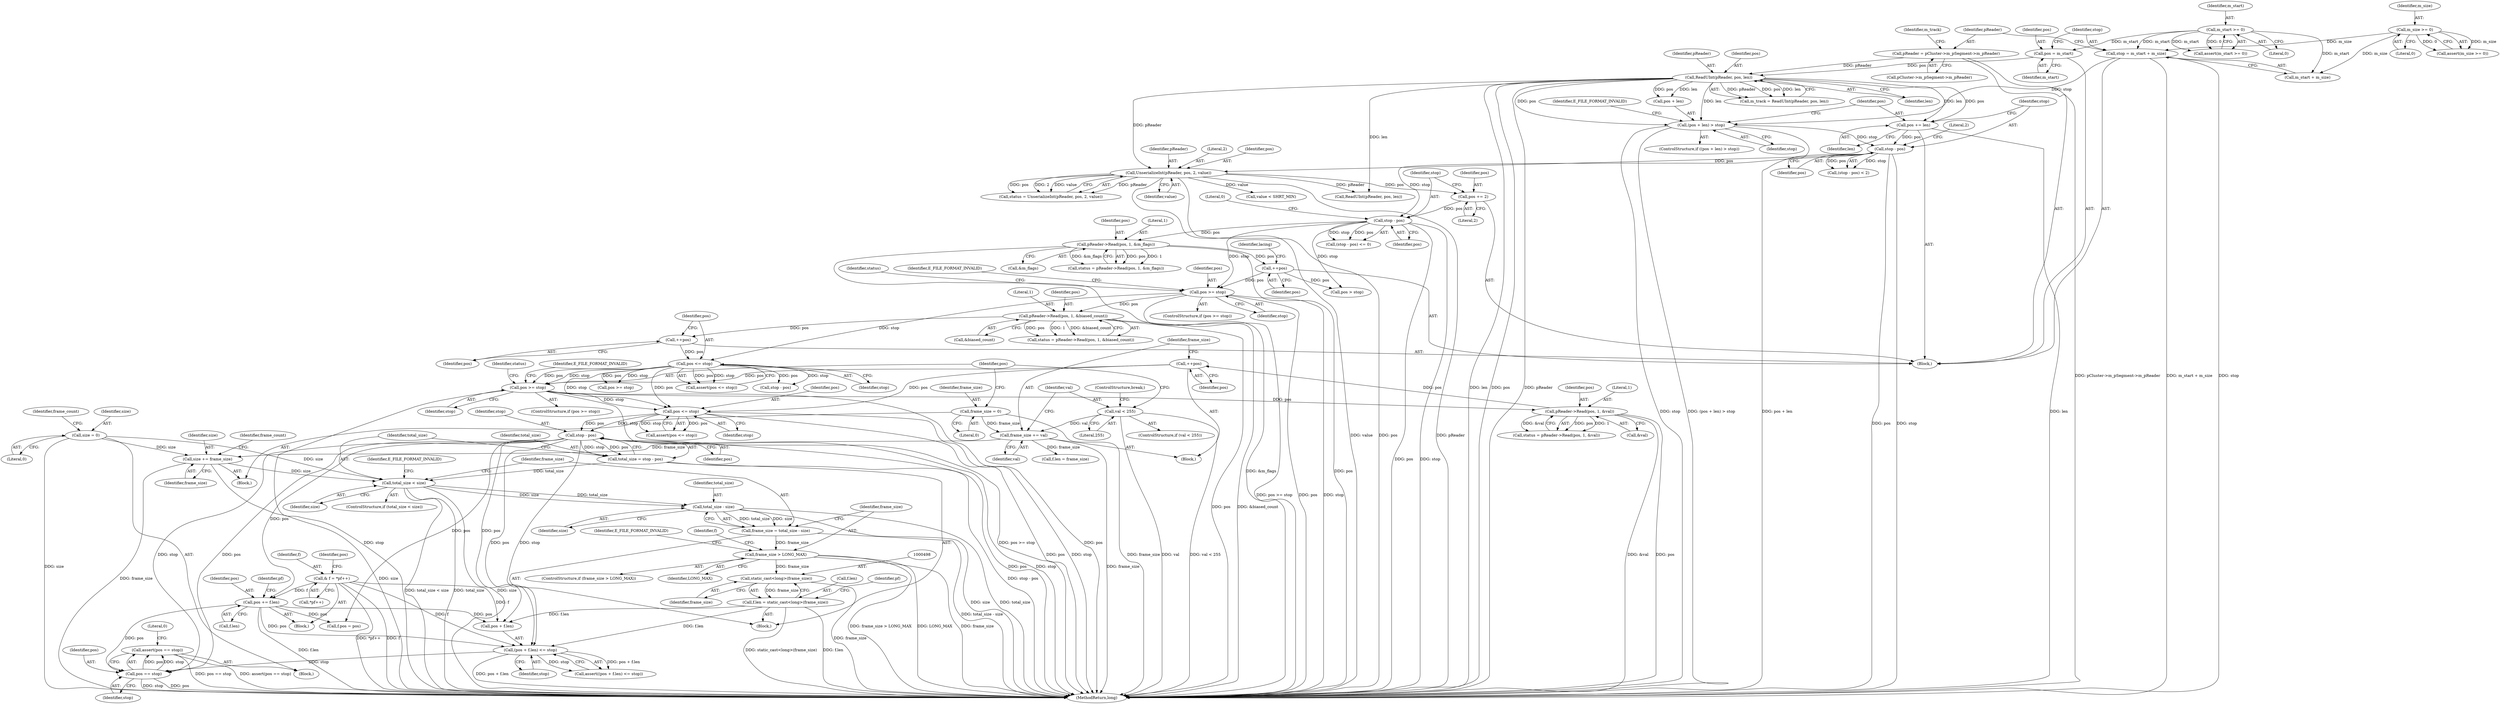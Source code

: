 digraph "0_Android_cc274e2abe8b2a6698a5c47d8aa4bb45f1f9538d_33@API" {
"1000532" [label="(Call,assert(pos == stop))"];
"1000533" [label="(Call,pos == stop)"];
"1000527" [label="(Call,pos += f.len)"];
"1000509" [label="(Call,& f = *pf++)"];
"1000472" [label="(Call,stop - pos)"];
"1000448" [label="(Call,pos <= stop)"];
"1000342" [label="(Call,pos <= stop)"];
"1000339" [label="(Call,++pos)"];
"1000330" [label="(Call,pReader->Read(pos, 1, &biased_count))"];
"1000322" [label="(Call,pos >= stop)"];
"1000269" [label="(Call,++pos)"];
"1000251" [label="(Call,pReader->Read(pos, 1, &m_flags))"];
"1000243" [label="(Call,stop - pos)"];
"1000202" [label="(Call,stop - pos)"];
"1000190" [label="(Call,(pos + len) > stop)"];
"1000179" [label="(Call,ReadUInt(pReader, pos, len))"];
"1000170" [label="(Call,pReader = pCluster->m_pSegment->m_pReader)"];
"1000160" [label="(Call,pos = m_start)"];
"1000140" [label="(Call,m_start >= 0)"];
"1000164" [label="(Call,stop = m_start + m_size)"];
"1000144" [label="(Call,m_size >= 0)"];
"1000197" [label="(Call,pos += len)"];
"1000238" [label="(Call,pos += 2)"];
"1000212" [label="(Call,UnserializeInt(pReader, pos, 2, value))"];
"1000408" [label="(Call,++pos)"];
"1000399" [label="(Call,pReader->Read(pos, 1, &val))"];
"1000392" [label="(Call,pos >= stop)"];
"1000515" [label="(Call,(pos + f.len) <= stop)"];
"1000493" [label="(Call,f.len = static_cast<long>(frame_size))"];
"1000497" [label="(Call,static_cast<long>(frame_size))"];
"1000488" [label="(Call,frame_size > LONG_MAX)"];
"1000482" [label="(Call,frame_size = total_size - size)"];
"1000484" [label="(Call,total_size - size)"];
"1000476" [label="(Call,total_size < size)"];
"1000470" [label="(Call,total_size = stop - pos)"];
"1000372" [label="(Call,size = 0)"];
"1000438" [label="(Call,size += frame_size)"];
"1000410" [label="(Call,frame_size += val)"];
"1000414" [label="(Call,val < 255)"];
"1000385" [label="(Call,frame_size = 0)"];
"1000177" [label="(Call,m_track = ReadUInt(pReader, pos, len))"];
"1000243" [label="(Call,stop - pos)"];
"1000254" [label="(Call,&m_flags)"];
"1000269" [label="(Call,++pos)"];
"1000482" [label="(Call,frame_size = total_size - size)"];
"1000383" [label="(Block,)"];
"1000321" [label="(ControlStructure,if (pos >= stop))"];
"1000170" [label="(Call,pReader = pCluster->m_pSegment->m_pReader)"];
"1000494" [label="(Call,f.len)"];
"1000332" [label="(Literal,1)"];
"1000222" [label="(Call,value < SHRT_MIN)"];
"1000322" [label="(Call,pos >= stop)"];
"1000636" [label="(Call,ReadUInt(pReader, pos, len))"];
"1000249" [label="(Call,status = pReader->Read(pos, 1, &m_flags))"];
"1000495" [label="(Identifier,f)"];
"1000442" [label="(Identifier,frame_count)"];
"1000484" [label="(Call,total_size - size)"];
"1000489" [label="(Identifier,frame_size)"];
"1000344" [label="(Identifier,stop)"];
"1000433" [label="(Call,f.len = frame_size)"];
"1000545" [label="(Call,stop - pos)"];
"1000210" [label="(Call,status = UnserializeInt(pReader, pos, 2, value))"];
"1000521" [label="(Identifier,stop)"];
"1000331" [label="(Identifier,pos)"];
"1000487" [label="(ControlStructure,if (frame_size > LONG_MAX))"];
"1000507" [label="(Block,)"];
"1000171" [label="(Identifier,pReader)"];
"1000499" [label="(Identifier,frame_size)"];
"1000486" [label="(Identifier,size)"];
"1000522" [label="(Call,f.pos = pos)"];
"1000178" [label="(Identifier,m_track)"];
"1000199" [label="(Identifier,len)"];
"1000413" [label="(ControlStructure,if (val < 255))"];
"1000246" [label="(Literal,0)"];
"1000212" [label="(Call,UnserializeInt(pReader, pos, 2, value))"];
"1000516" [label="(Call,pos + f.len)"];
"1000410" [label="(Call,frame_size += val)"];
"1000472" [label="(Call,stop - pos)"];
"1000161" [label="(Identifier,pos)"];
"1000478" [label="(Identifier,size)"];
"1000333" [label="(Call,&biased_count)"];
"1000620" [label="(Call,pos >= stop)"];
"1000146" [label="(Literal,0)"];
"1000343" [label="(Identifier,pos)"];
"1000377" [label="(Identifier,frame_count)"];
"1000328" [label="(Call,status = pReader->Read(pos, 1, &biased_count))"];
"1000394" [label="(Identifier,stop)"];
"1000242" [label="(Call,(stop - pos) <= 0)"];
"1000323" [label="(Identifier,pos)"];
"1000505" [label="(Identifier,pf)"];
"1000450" [label="(Identifier,stop)"];
"1000245" [label="(Identifier,pos)"];
"1000179" [label="(Call,ReadUInt(pReader, pos, len))"];
"1000329" [label="(Identifier,status)"];
"1000474" [label="(Identifier,pos)"];
"1000393" [label="(Identifier,pos)"];
"1000180" [label="(Identifier,pReader)"];
"1000144" [label="(Call,m_size >= 0)"];
"1000529" [label="(Call,f.len)"];
"1000501" [label="(Identifier,pf)"];
"1000398" [label="(Identifier,status)"];
"1000205" [label="(Literal,2)"];
"1000451" [label="(Block,)"];
"1000509" [label="(Call,& f = *pf++)"];
"1000470" [label="(Call,total_size = stop - pos)"];
"1000203" [label="(Identifier,stop)"];
"1000244" [label="(Identifier,stop)"];
"1000476" [label="(Call,total_size < size)"];
"1000190" [label="(Call,(pos + len) > stop)"];
"1000440" [label="(Identifier,frame_size)"];
"1000473" [label="(Identifier,stop)"];
"1000162" [label="(Identifier,m_start)"];
"1000202" [label="(Call,stop - pos)"];
"1000533" [label="(Call,pos == stop)"];
"1000143" [label="(Call,assert(m_size >= 0))"];
"1000490" [label="(Identifier,LONG_MAX)"];
"1000438" [label="(Call,size += frame_size)"];
"1000216" [label="(Identifier,value)"];
"1000475" [label="(ControlStructure,if (total_size < size))"];
"1000942" [label="(MethodReturn,long)"];
"1000238" [label="(Call,pos += 2)"];
"1000535" [label="(Identifier,stop)"];
"1000277" [label="(Call,pos > stop)"];
"1000141" [label="(Identifier,m_start)"];
"1000172" [label="(Call,pCluster->m_pSegment->m_pReader)"];
"1000532" [label="(Call,assert(pos == stop))"];
"1000191" [label="(Call,pos + len)"];
"1000392" [label="(Call,pos >= stop)"];
"1000140" [label="(Call,m_start >= 0)"];
"1000389" [label="(Block,)"];
"1000273" [label="(Identifier,lacing)"];
"1000397" [label="(Call,status = pReader->Read(pos, 1, &val))"];
"1000122" [label="(Block,)"];
"1000139" [label="(Call,assert(m_start >= 0))"];
"1000251" [label="(Call,pReader->Read(pos, 1, &m_flags))"];
"1000414" [label="(Call,val < 255)"];
"1000324" [label="(Identifier,stop)"];
"1000270" [label="(Identifier,pos)"];
"1000493" [label="(Call,f.len = static_cast<long>(frame_size))"];
"1000480" [label="(Identifier,E_FILE_FORMAT_INVALID)"];
"1000213" [label="(Identifier,pReader)"];
"1000385" [label="(Call,frame_size = 0)"];
"1000198" [label="(Identifier,pos)"];
"1000400" [label="(Identifier,pos)"];
"1000330" [label="(Call,pReader->Read(pos, 1, &biased_count))"];
"1000215" [label="(Literal,2)"];
"1000411" [label="(Identifier,frame_size)"];
"1000326" [label="(Identifier,E_FILE_FORMAT_INVALID)"];
"1000339" [label="(Call,++pos)"];
"1000391" [label="(ControlStructure,if (pos >= stop))"];
"1000492" [label="(Identifier,E_FILE_FORMAT_INVALID)"];
"1000511" [label="(Call,*pf++)"];
"1000412" [label="(Identifier,val)"];
"1000417" [label="(ControlStructure,break;)"];
"1000341" [label="(Call,assert(pos <= stop))"];
"1000204" [label="(Identifier,pos)"];
"1000497" [label="(Call,static_cast<long>(frame_size))"];
"1000201" [label="(Call,(stop - pos) < 2)"];
"1000239" [label="(Identifier,pos)"];
"1000189" [label="(ControlStructure,if ((pos + len) > stop))"];
"1000399" [label="(Call,pReader->Read(pos, 1, &val))"];
"1000182" [label="(Identifier,len)"];
"1000165" [label="(Identifier,stop)"];
"1000197" [label="(Call,pos += len)"];
"1000164" [label="(Call,stop = m_start + m_size)"];
"1000401" [label="(Literal,1)"];
"1000373" [label="(Identifier,size)"];
"1000415" [label="(Identifier,val)"];
"1000194" [label="(Identifier,stop)"];
"1000166" [label="(Call,m_start + m_size)"];
"1000214" [label="(Identifier,pos)"];
"1000485" [label="(Identifier,total_size)"];
"1000448" [label="(Call,pos <= stop)"];
"1000160" [label="(Call,pos = m_start)"];
"1000488" [label="(Call,frame_size > LONG_MAX)"];
"1000387" [label="(Literal,0)"];
"1000527" [label="(Call,pos += f.len)"];
"1000471" [label="(Identifier,total_size)"];
"1000252" [label="(Identifier,pos)"];
"1000514" [label="(Call,assert((pos + f.len) <= stop))"];
"1000386" [label="(Identifier,frame_size)"];
"1000361" [label="(Block,)"];
"1000517" [label="(Identifier,pos)"];
"1000408" [label="(Call,++pos)"];
"1000447" [label="(Call,assert(pos <= stop))"];
"1000342" [label="(Call,pos <= stop)"];
"1000181" [label="(Identifier,pos)"];
"1000253" [label="(Literal,1)"];
"1000372" [label="(Call,size = 0)"];
"1000374" [label="(Literal,0)"];
"1000477" [label="(Identifier,total_size)"];
"1000240" [label="(Literal,2)"];
"1000510" [label="(Identifier,f)"];
"1000449" [label="(Identifier,pos)"];
"1000396" [label="(Identifier,E_FILE_FORMAT_INVALID)"];
"1000340" [label="(Identifier,pos)"];
"1000402" [label="(Call,&val)"];
"1000142" [label="(Literal,0)"];
"1000483" [label="(Identifier,frame_size)"];
"1000416" [label="(Literal,255)"];
"1000439" [label="(Identifier,size)"];
"1000515" [label="(Call,(pos + f.len) <= stop)"];
"1000196" [label="(Identifier,E_FILE_FORMAT_INVALID)"];
"1000409" [label="(Identifier,pos)"];
"1000528" [label="(Identifier,pos)"];
"1000534" [label="(Identifier,pos)"];
"1000941" [label="(Literal,0)"];
"1000145" [label="(Identifier,m_size)"];
"1000532" -> "1000361"  [label="AST: "];
"1000532" -> "1000533"  [label="CFG: "];
"1000533" -> "1000532"  [label="AST: "];
"1000941" -> "1000532"  [label="CFG: "];
"1000532" -> "1000942"  [label="DDG: pos == stop"];
"1000532" -> "1000942"  [label="DDG: assert(pos == stop)"];
"1000533" -> "1000532"  [label="DDG: pos"];
"1000533" -> "1000532"  [label="DDG: stop"];
"1000533" -> "1000535"  [label="CFG: "];
"1000534" -> "1000533"  [label="AST: "];
"1000535" -> "1000533"  [label="AST: "];
"1000533" -> "1000942"  [label="DDG: pos"];
"1000533" -> "1000942"  [label="DDG: stop"];
"1000527" -> "1000533"  [label="DDG: pos"];
"1000472" -> "1000533"  [label="DDG: pos"];
"1000472" -> "1000533"  [label="DDG: stop"];
"1000515" -> "1000533"  [label="DDG: stop"];
"1000527" -> "1000507"  [label="AST: "];
"1000527" -> "1000529"  [label="CFG: "];
"1000528" -> "1000527"  [label="AST: "];
"1000529" -> "1000527"  [label="AST: "];
"1000505" -> "1000527"  [label="CFG: "];
"1000527" -> "1000942"  [label="DDG: f.len"];
"1000527" -> "1000515"  [label="DDG: pos"];
"1000527" -> "1000516"  [label="DDG: pos"];
"1000527" -> "1000522"  [label="DDG: pos"];
"1000509" -> "1000527"  [label="DDG: f"];
"1000472" -> "1000527"  [label="DDG: pos"];
"1000509" -> "1000507"  [label="AST: "];
"1000509" -> "1000511"  [label="CFG: "];
"1000510" -> "1000509"  [label="AST: "];
"1000511" -> "1000509"  [label="AST: "];
"1000517" -> "1000509"  [label="CFG: "];
"1000509" -> "1000942"  [label="DDG: *pf++"];
"1000509" -> "1000942"  [label="DDG: f"];
"1000509" -> "1000515"  [label="DDG: f"];
"1000509" -> "1000516"  [label="DDG: f"];
"1000472" -> "1000470"  [label="AST: "];
"1000472" -> "1000474"  [label="CFG: "];
"1000473" -> "1000472"  [label="AST: "];
"1000474" -> "1000472"  [label="AST: "];
"1000470" -> "1000472"  [label="CFG: "];
"1000472" -> "1000942"  [label="DDG: pos"];
"1000472" -> "1000942"  [label="DDG: stop"];
"1000472" -> "1000470"  [label="DDG: stop"];
"1000472" -> "1000470"  [label="DDG: pos"];
"1000448" -> "1000472"  [label="DDG: stop"];
"1000448" -> "1000472"  [label="DDG: pos"];
"1000472" -> "1000515"  [label="DDG: pos"];
"1000472" -> "1000515"  [label="DDG: stop"];
"1000472" -> "1000516"  [label="DDG: pos"];
"1000472" -> "1000522"  [label="DDG: pos"];
"1000448" -> "1000447"  [label="AST: "];
"1000448" -> "1000450"  [label="CFG: "];
"1000449" -> "1000448"  [label="AST: "];
"1000450" -> "1000448"  [label="AST: "];
"1000447" -> "1000448"  [label="CFG: "];
"1000448" -> "1000942"  [label="DDG: stop"];
"1000448" -> "1000942"  [label="DDG: pos"];
"1000448" -> "1000447"  [label="DDG: pos"];
"1000448" -> "1000447"  [label="DDG: stop"];
"1000342" -> "1000448"  [label="DDG: pos"];
"1000342" -> "1000448"  [label="DDG: stop"];
"1000408" -> "1000448"  [label="DDG: pos"];
"1000392" -> "1000448"  [label="DDG: stop"];
"1000342" -> "1000341"  [label="AST: "];
"1000342" -> "1000344"  [label="CFG: "];
"1000343" -> "1000342"  [label="AST: "];
"1000344" -> "1000342"  [label="AST: "];
"1000341" -> "1000342"  [label="CFG: "];
"1000342" -> "1000341"  [label="DDG: pos"];
"1000342" -> "1000341"  [label="DDG: stop"];
"1000339" -> "1000342"  [label="DDG: pos"];
"1000322" -> "1000342"  [label="DDG: stop"];
"1000342" -> "1000392"  [label="DDG: pos"];
"1000342" -> "1000392"  [label="DDG: stop"];
"1000342" -> "1000545"  [label="DDG: stop"];
"1000342" -> "1000545"  [label="DDG: pos"];
"1000342" -> "1000620"  [label="DDG: pos"];
"1000342" -> "1000620"  [label="DDG: stop"];
"1000339" -> "1000122"  [label="AST: "];
"1000339" -> "1000340"  [label="CFG: "];
"1000340" -> "1000339"  [label="AST: "];
"1000343" -> "1000339"  [label="CFG: "];
"1000330" -> "1000339"  [label="DDG: pos"];
"1000330" -> "1000328"  [label="AST: "];
"1000330" -> "1000333"  [label="CFG: "];
"1000331" -> "1000330"  [label="AST: "];
"1000332" -> "1000330"  [label="AST: "];
"1000333" -> "1000330"  [label="AST: "];
"1000328" -> "1000330"  [label="CFG: "];
"1000330" -> "1000942"  [label="DDG: pos"];
"1000330" -> "1000942"  [label="DDG: &biased_count"];
"1000330" -> "1000328"  [label="DDG: pos"];
"1000330" -> "1000328"  [label="DDG: 1"];
"1000330" -> "1000328"  [label="DDG: &biased_count"];
"1000322" -> "1000330"  [label="DDG: pos"];
"1000322" -> "1000321"  [label="AST: "];
"1000322" -> "1000324"  [label="CFG: "];
"1000323" -> "1000322"  [label="AST: "];
"1000324" -> "1000322"  [label="AST: "];
"1000326" -> "1000322"  [label="CFG: "];
"1000329" -> "1000322"  [label="CFG: "];
"1000322" -> "1000942"  [label="DDG: stop"];
"1000322" -> "1000942"  [label="DDG: pos >= stop"];
"1000322" -> "1000942"  [label="DDG: pos"];
"1000269" -> "1000322"  [label="DDG: pos"];
"1000243" -> "1000322"  [label="DDG: stop"];
"1000269" -> "1000122"  [label="AST: "];
"1000269" -> "1000270"  [label="CFG: "];
"1000270" -> "1000269"  [label="AST: "];
"1000273" -> "1000269"  [label="CFG: "];
"1000251" -> "1000269"  [label="DDG: pos"];
"1000269" -> "1000277"  [label="DDG: pos"];
"1000251" -> "1000249"  [label="AST: "];
"1000251" -> "1000254"  [label="CFG: "];
"1000252" -> "1000251"  [label="AST: "];
"1000253" -> "1000251"  [label="AST: "];
"1000254" -> "1000251"  [label="AST: "];
"1000249" -> "1000251"  [label="CFG: "];
"1000251" -> "1000942"  [label="DDG: &m_flags"];
"1000251" -> "1000942"  [label="DDG: pos"];
"1000251" -> "1000249"  [label="DDG: pos"];
"1000251" -> "1000249"  [label="DDG: 1"];
"1000251" -> "1000249"  [label="DDG: &m_flags"];
"1000243" -> "1000251"  [label="DDG: pos"];
"1000243" -> "1000242"  [label="AST: "];
"1000243" -> "1000245"  [label="CFG: "];
"1000244" -> "1000243"  [label="AST: "];
"1000245" -> "1000243"  [label="AST: "];
"1000246" -> "1000243"  [label="CFG: "];
"1000243" -> "1000942"  [label="DDG: stop"];
"1000243" -> "1000942"  [label="DDG: pos"];
"1000243" -> "1000242"  [label="DDG: stop"];
"1000243" -> "1000242"  [label="DDG: pos"];
"1000202" -> "1000243"  [label="DDG: stop"];
"1000238" -> "1000243"  [label="DDG: pos"];
"1000243" -> "1000277"  [label="DDG: stop"];
"1000202" -> "1000201"  [label="AST: "];
"1000202" -> "1000204"  [label="CFG: "];
"1000203" -> "1000202"  [label="AST: "];
"1000204" -> "1000202"  [label="AST: "];
"1000205" -> "1000202"  [label="CFG: "];
"1000202" -> "1000942"  [label="DDG: stop"];
"1000202" -> "1000942"  [label="DDG: pos"];
"1000202" -> "1000201"  [label="DDG: stop"];
"1000202" -> "1000201"  [label="DDG: pos"];
"1000190" -> "1000202"  [label="DDG: stop"];
"1000197" -> "1000202"  [label="DDG: pos"];
"1000202" -> "1000212"  [label="DDG: pos"];
"1000190" -> "1000189"  [label="AST: "];
"1000190" -> "1000194"  [label="CFG: "];
"1000191" -> "1000190"  [label="AST: "];
"1000194" -> "1000190"  [label="AST: "];
"1000196" -> "1000190"  [label="CFG: "];
"1000198" -> "1000190"  [label="CFG: "];
"1000190" -> "1000942"  [label="DDG: stop"];
"1000190" -> "1000942"  [label="DDG: (pos + len) > stop"];
"1000190" -> "1000942"  [label="DDG: pos + len"];
"1000179" -> "1000190"  [label="DDG: pos"];
"1000179" -> "1000190"  [label="DDG: len"];
"1000164" -> "1000190"  [label="DDG: stop"];
"1000179" -> "1000177"  [label="AST: "];
"1000179" -> "1000182"  [label="CFG: "];
"1000180" -> "1000179"  [label="AST: "];
"1000181" -> "1000179"  [label="AST: "];
"1000182" -> "1000179"  [label="AST: "];
"1000177" -> "1000179"  [label="CFG: "];
"1000179" -> "1000942"  [label="DDG: len"];
"1000179" -> "1000942"  [label="DDG: pos"];
"1000179" -> "1000942"  [label="DDG: pReader"];
"1000179" -> "1000177"  [label="DDG: pReader"];
"1000179" -> "1000177"  [label="DDG: pos"];
"1000179" -> "1000177"  [label="DDG: len"];
"1000170" -> "1000179"  [label="DDG: pReader"];
"1000160" -> "1000179"  [label="DDG: pos"];
"1000179" -> "1000191"  [label="DDG: pos"];
"1000179" -> "1000191"  [label="DDG: len"];
"1000179" -> "1000197"  [label="DDG: len"];
"1000179" -> "1000197"  [label="DDG: pos"];
"1000179" -> "1000212"  [label="DDG: pReader"];
"1000179" -> "1000636"  [label="DDG: len"];
"1000170" -> "1000122"  [label="AST: "];
"1000170" -> "1000172"  [label="CFG: "];
"1000171" -> "1000170"  [label="AST: "];
"1000172" -> "1000170"  [label="AST: "];
"1000178" -> "1000170"  [label="CFG: "];
"1000170" -> "1000942"  [label="DDG: pCluster->m_pSegment->m_pReader"];
"1000160" -> "1000122"  [label="AST: "];
"1000160" -> "1000162"  [label="CFG: "];
"1000161" -> "1000160"  [label="AST: "];
"1000162" -> "1000160"  [label="AST: "];
"1000165" -> "1000160"  [label="CFG: "];
"1000140" -> "1000160"  [label="DDG: m_start"];
"1000140" -> "1000139"  [label="AST: "];
"1000140" -> "1000142"  [label="CFG: "];
"1000141" -> "1000140"  [label="AST: "];
"1000142" -> "1000140"  [label="AST: "];
"1000139" -> "1000140"  [label="CFG: "];
"1000140" -> "1000139"  [label="DDG: m_start"];
"1000140" -> "1000139"  [label="DDG: 0"];
"1000140" -> "1000164"  [label="DDG: m_start"];
"1000140" -> "1000166"  [label="DDG: m_start"];
"1000164" -> "1000122"  [label="AST: "];
"1000164" -> "1000166"  [label="CFG: "];
"1000165" -> "1000164"  [label="AST: "];
"1000166" -> "1000164"  [label="AST: "];
"1000171" -> "1000164"  [label="CFG: "];
"1000164" -> "1000942"  [label="DDG: m_start + m_size"];
"1000164" -> "1000942"  [label="DDG: stop"];
"1000144" -> "1000164"  [label="DDG: m_size"];
"1000144" -> "1000143"  [label="AST: "];
"1000144" -> "1000146"  [label="CFG: "];
"1000145" -> "1000144"  [label="AST: "];
"1000146" -> "1000144"  [label="AST: "];
"1000143" -> "1000144"  [label="CFG: "];
"1000144" -> "1000143"  [label="DDG: m_size"];
"1000144" -> "1000143"  [label="DDG: 0"];
"1000144" -> "1000166"  [label="DDG: m_size"];
"1000197" -> "1000122"  [label="AST: "];
"1000197" -> "1000199"  [label="CFG: "];
"1000198" -> "1000197"  [label="AST: "];
"1000199" -> "1000197"  [label="AST: "];
"1000203" -> "1000197"  [label="CFG: "];
"1000197" -> "1000942"  [label="DDG: len"];
"1000238" -> "1000122"  [label="AST: "];
"1000238" -> "1000240"  [label="CFG: "];
"1000239" -> "1000238"  [label="AST: "];
"1000240" -> "1000238"  [label="AST: "];
"1000244" -> "1000238"  [label="CFG: "];
"1000212" -> "1000238"  [label="DDG: pos"];
"1000212" -> "1000210"  [label="AST: "];
"1000212" -> "1000216"  [label="CFG: "];
"1000213" -> "1000212"  [label="AST: "];
"1000214" -> "1000212"  [label="AST: "];
"1000215" -> "1000212"  [label="AST: "];
"1000216" -> "1000212"  [label="AST: "];
"1000210" -> "1000212"  [label="CFG: "];
"1000212" -> "1000942"  [label="DDG: value"];
"1000212" -> "1000942"  [label="DDG: pos"];
"1000212" -> "1000942"  [label="DDG: pReader"];
"1000212" -> "1000210"  [label="DDG: pReader"];
"1000212" -> "1000210"  [label="DDG: pos"];
"1000212" -> "1000210"  [label="DDG: 2"];
"1000212" -> "1000210"  [label="DDG: value"];
"1000212" -> "1000222"  [label="DDG: value"];
"1000212" -> "1000636"  [label="DDG: pReader"];
"1000408" -> "1000389"  [label="AST: "];
"1000408" -> "1000409"  [label="CFG: "];
"1000409" -> "1000408"  [label="AST: "];
"1000411" -> "1000408"  [label="CFG: "];
"1000408" -> "1000392"  [label="DDG: pos"];
"1000399" -> "1000408"  [label="DDG: pos"];
"1000399" -> "1000397"  [label="AST: "];
"1000399" -> "1000402"  [label="CFG: "];
"1000400" -> "1000399"  [label="AST: "];
"1000401" -> "1000399"  [label="AST: "];
"1000402" -> "1000399"  [label="AST: "];
"1000397" -> "1000399"  [label="CFG: "];
"1000399" -> "1000942"  [label="DDG: &val"];
"1000399" -> "1000942"  [label="DDG: pos"];
"1000399" -> "1000397"  [label="DDG: pos"];
"1000399" -> "1000397"  [label="DDG: 1"];
"1000399" -> "1000397"  [label="DDG: &val"];
"1000392" -> "1000399"  [label="DDG: pos"];
"1000392" -> "1000391"  [label="AST: "];
"1000392" -> "1000394"  [label="CFG: "];
"1000393" -> "1000392"  [label="AST: "];
"1000394" -> "1000392"  [label="AST: "];
"1000396" -> "1000392"  [label="CFG: "];
"1000398" -> "1000392"  [label="CFG: "];
"1000392" -> "1000942"  [label="DDG: stop"];
"1000392" -> "1000942"  [label="DDG: pos >= stop"];
"1000392" -> "1000942"  [label="DDG: pos"];
"1000515" -> "1000514"  [label="AST: "];
"1000515" -> "1000521"  [label="CFG: "];
"1000516" -> "1000515"  [label="AST: "];
"1000521" -> "1000515"  [label="AST: "];
"1000514" -> "1000515"  [label="CFG: "];
"1000515" -> "1000942"  [label="DDG: pos + f.len"];
"1000515" -> "1000514"  [label="DDG: pos + f.len"];
"1000515" -> "1000514"  [label="DDG: stop"];
"1000493" -> "1000515"  [label="DDG: f.len"];
"1000493" -> "1000451"  [label="AST: "];
"1000493" -> "1000497"  [label="CFG: "];
"1000494" -> "1000493"  [label="AST: "];
"1000497" -> "1000493"  [label="AST: "];
"1000501" -> "1000493"  [label="CFG: "];
"1000493" -> "1000942"  [label="DDG: f.len"];
"1000493" -> "1000942"  [label="DDG: static_cast<long>(frame_size)"];
"1000497" -> "1000493"  [label="DDG: frame_size"];
"1000493" -> "1000516"  [label="DDG: f.len"];
"1000497" -> "1000499"  [label="CFG: "];
"1000498" -> "1000497"  [label="AST: "];
"1000499" -> "1000497"  [label="AST: "];
"1000497" -> "1000942"  [label="DDG: frame_size"];
"1000488" -> "1000497"  [label="DDG: frame_size"];
"1000488" -> "1000487"  [label="AST: "];
"1000488" -> "1000490"  [label="CFG: "];
"1000489" -> "1000488"  [label="AST: "];
"1000490" -> "1000488"  [label="AST: "];
"1000492" -> "1000488"  [label="CFG: "];
"1000495" -> "1000488"  [label="CFG: "];
"1000488" -> "1000942"  [label="DDG: frame_size"];
"1000488" -> "1000942"  [label="DDG: frame_size > LONG_MAX"];
"1000488" -> "1000942"  [label="DDG: LONG_MAX"];
"1000482" -> "1000488"  [label="DDG: frame_size"];
"1000482" -> "1000451"  [label="AST: "];
"1000482" -> "1000484"  [label="CFG: "];
"1000483" -> "1000482"  [label="AST: "];
"1000484" -> "1000482"  [label="AST: "];
"1000489" -> "1000482"  [label="CFG: "];
"1000482" -> "1000942"  [label="DDG: total_size - size"];
"1000484" -> "1000482"  [label="DDG: total_size"];
"1000484" -> "1000482"  [label="DDG: size"];
"1000484" -> "1000486"  [label="CFG: "];
"1000485" -> "1000484"  [label="AST: "];
"1000486" -> "1000484"  [label="AST: "];
"1000484" -> "1000942"  [label="DDG: size"];
"1000484" -> "1000942"  [label="DDG: total_size"];
"1000476" -> "1000484"  [label="DDG: total_size"];
"1000476" -> "1000484"  [label="DDG: size"];
"1000476" -> "1000475"  [label="AST: "];
"1000476" -> "1000478"  [label="CFG: "];
"1000477" -> "1000476"  [label="AST: "];
"1000478" -> "1000476"  [label="AST: "];
"1000480" -> "1000476"  [label="CFG: "];
"1000483" -> "1000476"  [label="CFG: "];
"1000476" -> "1000942"  [label="DDG: total_size < size"];
"1000476" -> "1000942"  [label="DDG: total_size"];
"1000476" -> "1000942"  [label="DDG: size"];
"1000470" -> "1000476"  [label="DDG: total_size"];
"1000372" -> "1000476"  [label="DDG: size"];
"1000438" -> "1000476"  [label="DDG: size"];
"1000470" -> "1000451"  [label="AST: "];
"1000471" -> "1000470"  [label="AST: "];
"1000477" -> "1000470"  [label="CFG: "];
"1000470" -> "1000942"  [label="DDG: stop - pos"];
"1000372" -> "1000361"  [label="AST: "];
"1000372" -> "1000374"  [label="CFG: "];
"1000373" -> "1000372"  [label="AST: "];
"1000374" -> "1000372"  [label="AST: "];
"1000377" -> "1000372"  [label="CFG: "];
"1000372" -> "1000942"  [label="DDG: size"];
"1000372" -> "1000438"  [label="DDG: size"];
"1000438" -> "1000383"  [label="AST: "];
"1000438" -> "1000440"  [label="CFG: "];
"1000439" -> "1000438"  [label="AST: "];
"1000440" -> "1000438"  [label="AST: "];
"1000442" -> "1000438"  [label="CFG: "];
"1000438" -> "1000942"  [label="DDG: frame_size"];
"1000438" -> "1000942"  [label="DDG: size"];
"1000410" -> "1000438"  [label="DDG: frame_size"];
"1000410" -> "1000389"  [label="AST: "];
"1000410" -> "1000412"  [label="CFG: "];
"1000411" -> "1000410"  [label="AST: "];
"1000412" -> "1000410"  [label="AST: "];
"1000415" -> "1000410"  [label="CFG: "];
"1000410" -> "1000942"  [label="DDG: frame_size"];
"1000414" -> "1000410"  [label="DDG: val"];
"1000385" -> "1000410"  [label="DDG: frame_size"];
"1000410" -> "1000433"  [label="DDG: frame_size"];
"1000414" -> "1000413"  [label="AST: "];
"1000414" -> "1000416"  [label="CFG: "];
"1000415" -> "1000414"  [label="AST: "];
"1000416" -> "1000414"  [label="AST: "];
"1000393" -> "1000414"  [label="CFG: "];
"1000417" -> "1000414"  [label="CFG: "];
"1000414" -> "1000942"  [label="DDG: val < 255"];
"1000414" -> "1000942"  [label="DDG: val"];
"1000385" -> "1000383"  [label="AST: "];
"1000385" -> "1000387"  [label="CFG: "];
"1000386" -> "1000385"  [label="AST: "];
"1000387" -> "1000385"  [label="AST: "];
"1000393" -> "1000385"  [label="CFG: "];
"1000385" -> "1000942"  [label="DDG: frame_size"];
}
